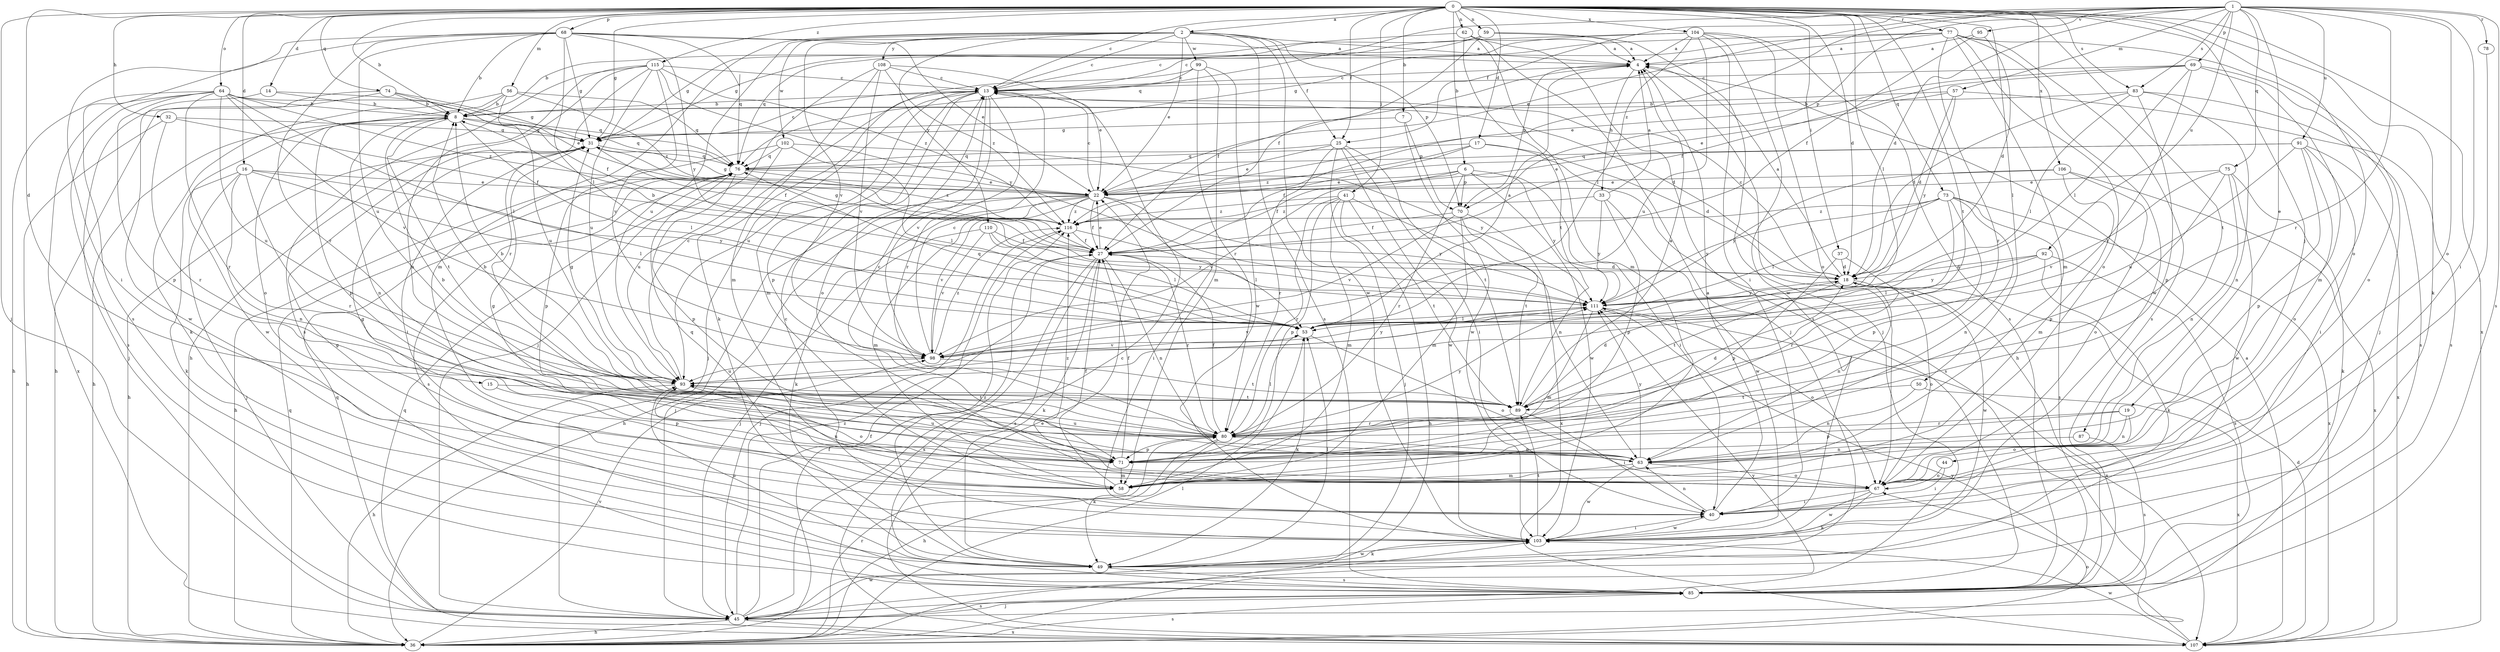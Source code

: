 strict digraph  {
0;
1;
2;
4;
6;
7;
8;
13;
14;
15;
16;
17;
18;
19;
22;
25;
27;
31;
32;
33;
36;
37;
40;
41;
44;
45;
49;
50;
53;
56;
57;
58;
59;
62;
63;
64;
67;
68;
69;
70;
71;
73;
74;
75;
76;
77;
78;
80;
83;
85;
87;
89;
91;
92;
93;
95;
98;
99;
102;
103;
104;
106;
107;
108;
110;
111;
115;
116;
0 -> 2  [label=a];
0 -> 6  [label=b];
0 -> 7  [label=b];
0 -> 8  [label=b];
0 -> 13  [label=c];
0 -> 14  [label=d];
0 -> 15  [label=d];
0 -> 16  [label=d];
0 -> 17  [label=d];
0 -> 18  [label=d];
0 -> 25  [label=f];
0 -> 31  [label=g];
0 -> 32  [label=h];
0 -> 37  [label=i];
0 -> 41  [label=j];
0 -> 44  [label=j];
0 -> 45  [label=j];
0 -> 49  [label=k];
0 -> 50  [label=l];
0 -> 53  [label=l];
0 -> 56  [label=m];
0 -> 59  [label=n];
0 -> 62  [label=n];
0 -> 64  [label=o];
0 -> 67  [label=o];
0 -> 68  [label=p];
0 -> 73  [label=q];
0 -> 74  [label=q];
0 -> 77  [label=r];
0 -> 83  [label=s];
0 -> 87  [label=t];
0 -> 89  [label=t];
0 -> 104  [label=x];
0 -> 106  [label=x];
0 -> 107  [label=x];
0 -> 115  [label=z];
1 -> 18  [label=d];
1 -> 19  [label=e];
1 -> 22  [label=e];
1 -> 25  [label=f];
1 -> 40  [label=i];
1 -> 57  [label=m];
1 -> 67  [label=o];
1 -> 69  [label=p];
1 -> 70  [label=p];
1 -> 75  [label=q];
1 -> 76  [label=q];
1 -> 78  [label=r];
1 -> 80  [label=r];
1 -> 83  [label=s];
1 -> 85  [label=s];
1 -> 91  [label=u];
1 -> 92  [label=u];
1 -> 95  [label=v];
1 -> 116  [label=z];
2 -> 4  [label=a];
2 -> 13  [label=c];
2 -> 22  [label=e];
2 -> 25  [label=f];
2 -> 58  [label=m];
2 -> 70  [label=p];
2 -> 85  [label=s];
2 -> 93  [label=u];
2 -> 98  [label=v];
2 -> 99  [label=w];
2 -> 102  [label=w];
2 -> 103  [label=w];
2 -> 108  [label=y];
2 -> 110  [label=y];
4 -> 13  [label=c];
4 -> 27  [label=f];
4 -> 33  [label=h];
4 -> 36  [label=h];
4 -> 70  [label=p];
6 -> 22  [label=e];
6 -> 27  [label=f];
6 -> 40  [label=i];
6 -> 70  [label=p];
6 -> 80  [label=r];
6 -> 98  [label=v];
6 -> 103  [label=w];
6 -> 111  [label=y];
7 -> 31  [label=g];
7 -> 70  [label=p];
7 -> 103  [label=w];
8 -> 31  [label=g];
8 -> 36  [label=h];
8 -> 53  [label=l];
8 -> 63  [label=n];
8 -> 71  [label=p];
8 -> 76  [label=q];
8 -> 89  [label=t];
8 -> 103  [label=w];
13 -> 8  [label=b];
13 -> 18  [label=d];
13 -> 45  [label=j];
13 -> 58  [label=m];
13 -> 67  [label=o];
13 -> 71  [label=p];
13 -> 80  [label=r];
13 -> 93  [label=u];
13 -> 98  [label=v];
14 -> 8  [label=b];
14 -> 22  [label=e];
14 -> 103  [label=w];
15 -> 71  [label=p];
15 -> 89  [label=t];
16 -> 22  [label=e];
16 -> 45  [label=j];
16 -> 49  [label=k];
16 -> 53  [label=l];
16 -> 63  [label=n];
16 -> 80  [label=r];
16 -> 111  [label=y];
17 -> 18  [label=d];
17 -> 27  [label=f];
17 -> 76  [label=q];
17 -> 85  [label=s];
17 -> 116  [label=z];
18 -> 4  [label=a];
18 -> 8  [label=b];
18 -> 13  [label=c];
18 -> 63  [label=n];
18 -> 67  [label=o];
18 -> 89  [label=t];
18 -> 103  [label=w];
18 -> 111  [label=y];
19 -> 63  [label=n];
19 -> 67  [label=o];
19 -> 71  [label=p];
19 -> 80  [label=r];
22 -> 13  [label=c];
22 -> 27  [label=f];
22 -> 31  [label=g];
22 -> 36  [label=h];
22 -> 40  [label=i];
22 -> 45  [label=j];
22 -> 49  [label=k];
22 -> 58  [label=m];
22 -> 98  [label=v];
22 -> 111  [label=y];
22 -> 116  [label=z];
25 -> 22  [label=e];
25 -> 40  [label=i];
25 -> 45  [label=j];
25 -> 76  [label=q];
25 -> 80  [label=r];
25 -> 89  [label=t];
25 -> 103  [label=w];
27 -> 18  [label=d];
27 -> 22  [label=e];
27 -> 31  [label=g];
27 -> 49  [label=k];
27 -> 63  [label=n];
27 -> 80  [label=r];
27 -> 85  [label=s];
27 -> 107  [label=x];
31 -> 13  [label=c];
31 -> 27  [label=f];
31 -> 36  [label=h];
31 -> 40  [label=i];
31 -> 76  [label=q];
32 -> 27  [label=f];
32 -> 31  [label=g];
32 -> 36  [label=h];
32 -> 80  [label=r];
33 -> 4  [label=a];
33 -> 71  [label=p];
33 -> 103  [label=w];
33 -> 111  [label=y];
33 -> 116  [label=z];
36 -> 27  [label=f];
36 -> 53  [label=l];
36 -> 67  [label=o];
36 -> 76  [label=q];
36 -> 80  [label=r];
36 -> 85  [label=s];
36 -> 98  [label=v];
36 -> 111  [label=y];
37 -> 18  [label=d];
37 -> 71  [label=p];
37 -> 80  [label=r];
40 -> 4  [label=a];
40 -> 63  [label=n];
40 -> 103  [label=w];
41 -> 36  [label=h];
41 -> 58  [label=m];
41 -> 63  [label=n];
41 -> 71  [label=p];
41 -> 80  [label=r];
41 -> 89  [label=t];
41 -> 116  [label=z];
44 -> 40  [label=i];
44 -> 67  [label=o];
45 -> 13  [label=c];
45 -> 27  [label=f];
45 -> 36  [label=h];
45 -> 76  [label=q];
45 -> 85  [label=s];
45 -> 103  [label=w];
45 -> 107  [label=x];
45 -> 116  [label=z];
49 -> 53  [label=l];
49 -> 85  [label=s];
49 -> 93  [label=u];
49 -> 103  [label=w];
49 -> 116  [label=z];
50 -> 63  [label=n];
50 -> 89  [label=t];
50 -> 107  [label=x];
53 -> 4  [label=a];
53 -> 49  [label=k];
53 -> 67  [label=o];
53 -> 76  [label=q];
53 -> 98  [label=v];
56 -> 8  [label=b];
56 -> 49  [label=k];
56 -> 67  [label=o];
56 -> 76  [label=q];
56 -> 93  [label=u];
56 -> 116  [label=z];
57 -> 8  [label=b];
57 -> 18  [label=d];
57 -> 22  [label=e];
57 -> 85  [label=s];
57 -> 111  [label=y];
58 -> 27  [label=f];
58 -> 31  [label=g];
58 -> 76  [label=q];
59 -> 4  [label=a];
59 -> 27  [label=f];
59 -> 31  [label=g];
59 -> 45  [label=j];
59 -> 76  [label=q];
62 -> 4  [label=a];
62 -> 31  [label=g];
62 -> 45  [label=j];
62 -> 58  [label=m];
62 -> 85  [label=s];
62 -> 89  [label=t];
63 -> 58  [label=m];
63 -> 67  [label=o];
63 -> 93  [label=u];
63 -> 103  [label=w];
63 -> 111  [label=y];
64 -> 8  [label=b];
64 -> 36  [label=h];
64 -> 53  [label=l];
64 -> 71  [label=p];
64 -> 76  [label=q];
64 -> 80  [label=r];
64 -> 85  [label=s];
64 -> 93  [label=u];
64 -> 98  [label=v];
64 -> 107  [label=x];
64 -> 116  [label=z];
67 -> 40  [label=i];
67 -> 49  [label=k];
67 -> 93  [label=u];
67 -> 103  [label=w];
67 -> 116  [label=z];
68 -> 4  [label=a];
68 -> 8  [label=b];
68 -> 22  [label=e];
68 -> 31  [label=g];
68 -> 40  [label=i];
68 -> 53  [label=l];
68 -> 76  [label=q];
68 -> 80  [label=r];
68 -> 85  [label=s];
68 -> 93  [label=u];
68 -> 111  [label=y];
69 -> 13  [label=c];
69 -> 22  [label=e];
69 -> 27  [label=f];
69 -> 53  [label=l];
69 -> 58  [label=m];
69 -> 67  [label=o];
69 -> 89  [label=t];
70 -> 27  [label=f];
70 -> 58  [label=m];
70 -> 89  [label=t];
70 -> 98  [label=v];
70 -> 107  [label=x];
71 -> 27  [label=f];
71 -> 31  [label=g];
71 -> 58  [label=m];
71 -> 93  [label=u];
73 -> 53  [label=l];
73 -> 63  [label=n];
73 -> 71  [label=p];
73 -> 85  [label=s];
73 -> 93  [label=u];
73 -> 107  [label=x];
73 -> 111  [label=y];
73 -> 116  [label=z];
74 -> 8  [label=b];
74 -> 27  [label=f];
74 -> 31  [label=g];
74 -> 36  [label=h];
74 -> 45  [label=j];
75 -> 22  [label=e];
75 -> 49  [label=k];
75 -> 63  [label=n];
75 -> 71  [label=p];
75 -> 98  [label=v];
75 -> 103  [label=w];
76 -> 22  [label=e];
76 -> 36  [label=h];
76 -> 71  [label=p];
76 -> 85  [label=s];
76 -> 116  [label=z];
77 -> 4  [label=a];
77 -> 13  [label=c];
77 -> 31  [label=g];
77 -> 45  [label=j];
77 -> 58  [label=m];
77 -> 67  [label=o];
77 -> 80  [label=r];
77 -> 85  [label=s];
77 -> 103  [label=w];
78 -> 40  [label=i];
80 -> 8  [label=b];
80 -> 13  [label=c];
80 -> 18  [label=d];
80 -> 27  [label=f];
80 -> 36  [label=h];
80 -> 49  [label=k];
80 -> 53  [label=l];
80 -> 63  [label=n];
80 -> 71  [label=p];
80 -> 111  [label=y];
83 -> 8  [label=b];
83 -> 18  [label=d];
83 -> 53  [label=l];
83 -> 63  [label=n];
83 -> 71  [label=p];
83 -> 85  [label=s];
85 -> 45  [label=j];
87 -> 63  [label=n];
87 -> 85  [label=s];
89 -> 4  [label=a];
89 -> 8  [label=b];
89 -> 18  [label=d];
89 -> 40  [label=i];
89 -> 80  [label=r];
91 -> 22  [label=e];
91 -> 40  [label=i];
91 -> 67  [label=o];
91 -> 71  [label=p];
91 -> 76  [label=q];
91 -> 93  [label=u];
91 -> 107  [label=x];
92 -> 18  [label=d];
92 -> 49  [label=k];
92 -> 53  [label=l];
92 -> 85  [label=s];
92 -> 111  [label=y];
93 -> 8  [label=b];
93 -> 13  [label=c];
93 -> 31  [label=g];
93 -> 36  [label=h];
93 -> 67  [label=o];
93 -> 89  [label=t];
95 -> 4  [label=a];
95 -> 18  [label=d];
95 -> 27  [label=f];
98 -> 13  [label=c];
98 -> 89  [label=t];
98 -> 93  [label=u];
98 -> 111  [label=y];
98 -> 116  [label=z];
99 -> 13  [label=c];
99 -> 49  [label=k];
99 -> 58  [label=m];
99 -> 80  [label=r];
99 -> 103  [label=w];
102 -> 53  [label=l];
102 -> 71  [label=p];
102 -> 76  [label=q];
102 -> 93  [label=u];
102 -> 111  [label=y];
103 -> 13  [label=c];
103 -> 31  [label=g];
103 -> 40  [label=i];
103 -> 49  [label=k];
103 -> 89  [label=t];
104 -> 4  [label=a];
104 -> 8  [label=b];
104 -> 13  [label=c];
104 -> 40  [label=i];
104 -> 53  [label=l];
104 -> 67  [label=o];
104 -> 85  [label=s];
104 -> 93  [label=u];
104 -> 103  [label=w];
106 -> 22  [label=e];
106 -> 58  [label=m];
106 -> 67  [label=o];
106 -> 107  [label=x];
106 -> 111  [label=y];
107 -> 4  [label=a];
107 -> 18  [label=d];
107 -> 22  [label=e];
107 -> 76  [label=q];
107 -> 103  [label=w];
107 -> 111  [label=y];
108 -> 13  [label=c];
108 -> 22  [label=e];
108 -> 45  [label=j];
108 -> 58  [label=m];
108 -> 98  [label=v];
108 -> 116  [label=z];
110 -> 27  [label=f];
110 -> 45  [label=j];
110 -> 53  [label=l];
110 -> 98  [label=v];
110 -> 111  [label=y];
111 -> 53  [label=l];
111 -> 58  [label=m];
111 -> 67  [label=o];
111 -> 98  [label=v];
111 -> 107  [label=x];
115 -> 13  [label=c];
115 -> 36  [label=h];
115 -> 63  [label=n];
115 -> 80  [label=r];
115 -> 85  [label=s];
115 -> 93  [label=u];
115 -> 98  [label=v];
115 -> 111  [label=y];
115 -> 116  [label=z];
116 -> 27  [label=f];
116 -> 45  [label=j];
116 -> 53  [label=l];
}

